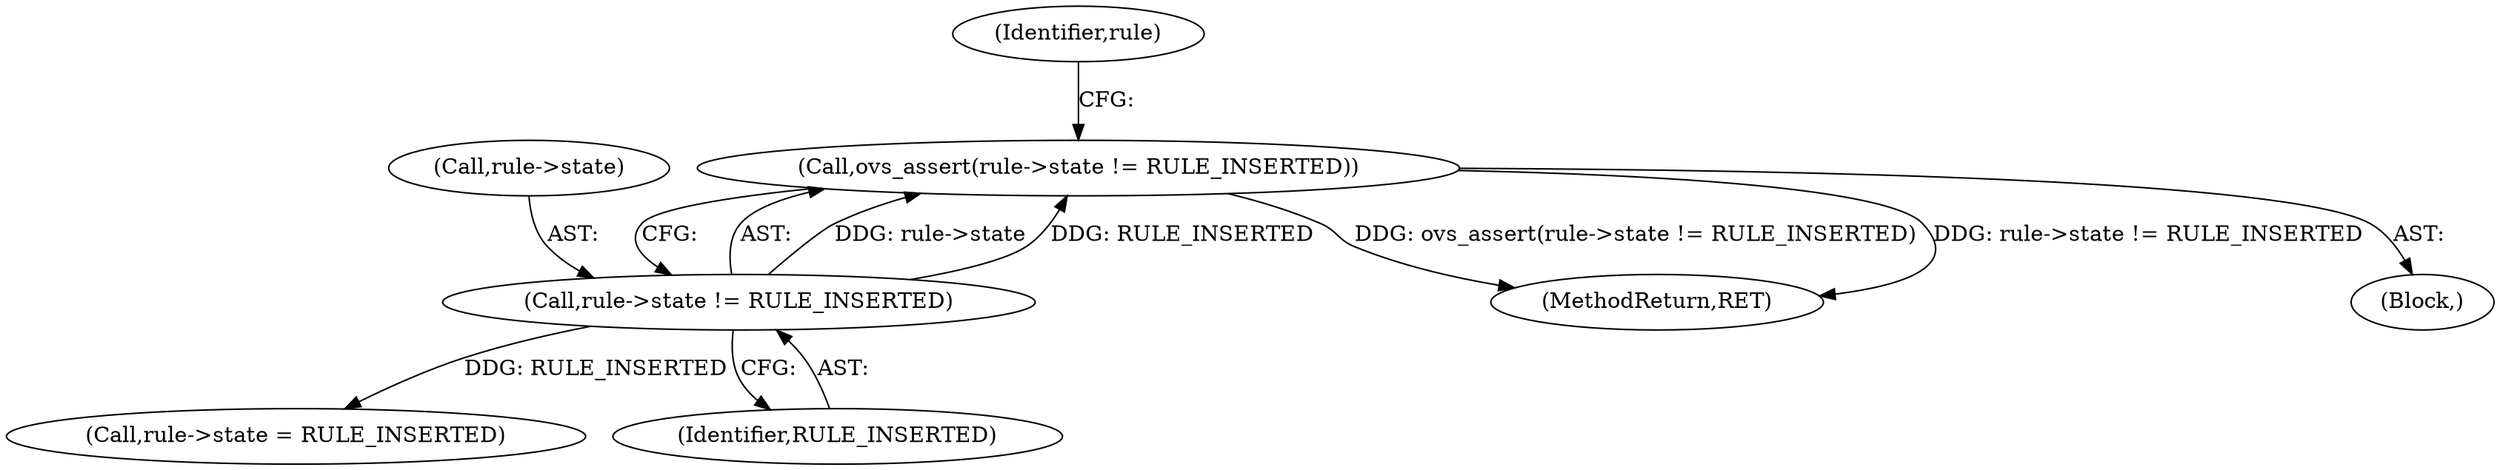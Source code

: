 digraph "0_ovs_0befd1f3745055c32940f5faf9559be6a14395e6@API" {
"1000109" [label="(Call,ovs_assert(rule->state != RULE_INSERTED))"];
"1000110" [label="(Call,rule->state != RULE_INSERTED)"];
"1000110" [label="(Call,rule->state != RULE_INSERTED)"];
"1000109" [label="(Call,ovs_assert(rule->state != RULE_INSERTED))"];
"1000111" [label="(Call,rule->state)"];
"1000169" [label="(Call,rule->state = RULE_INSERTED)"];
"1000174" [label="(MethodReturn,RET)"];
"1000103" [label="(Block,)"];
"1000118" [label="(Identifier,rule)"];
"1000114" [label="(Identifier,RULE_INSERTED)"];
"1000109" -> "1000103"  [label="AST: "];
"1000109" -> "1000110"  [label="CFG: "];
"1000110" -> "1000109"  [label="AST: "];
"1000118" -> "1000109"  [label="CFG: "];
"1000109" -> "1000174"  [label="DDG: rule->state != RULE_INSERTED"];
"1000109" -> "1000174"  [label="DDG: ovs_assert(rule->state != RULE_INSERTED)"];
"1000110" -> "1000109"  [label="DDG: rule->state"];
"1000110" -> "1000109"  [label="DDG: RULE_INSERTED"];
"1000110" -> "1000114"  [label="CFG: "];
"1000111" -> "1000110"  [label="AST: "];
"1000114" -> "1000110"  [label="AST: "];
"1000110" -> "1000169"  [label="DDG: RULE_INSERTED"];
}
